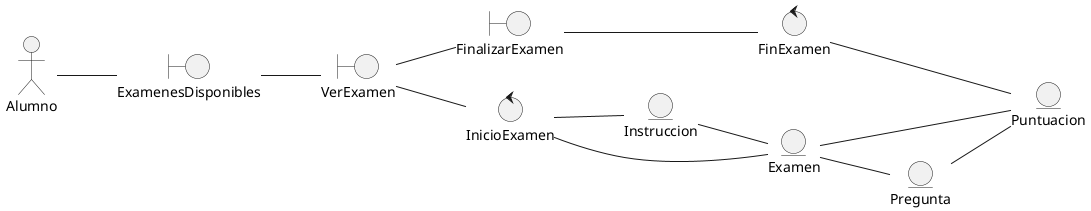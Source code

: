 @startuml
left to right direction
hide footbox
hide link
Actor Alumno
boundary ExamenesDisponibles
boundary VerExamen
boundary FinalizarExamen
entity Instruccion
entity Examen
entity Puntuacion
entity Pregunta
control InicioExamen
control FinExamen

Alumno  -- ExamenesDisponibles
ExamenesDisponibles -- VerExamen
VerExamen -- InicioExamen
InicioExamen -- Instruccion
InicioExamen -- Examen
Instruccion -- Examen
Examen -- Pregunta
Examen -- Puntuacion
Pregunta -- Puntuacion
VerExamen -- FinalizarExamen
FinalizarExamen -- FinExamen
FinExamen -- Puntuacion

@enduml